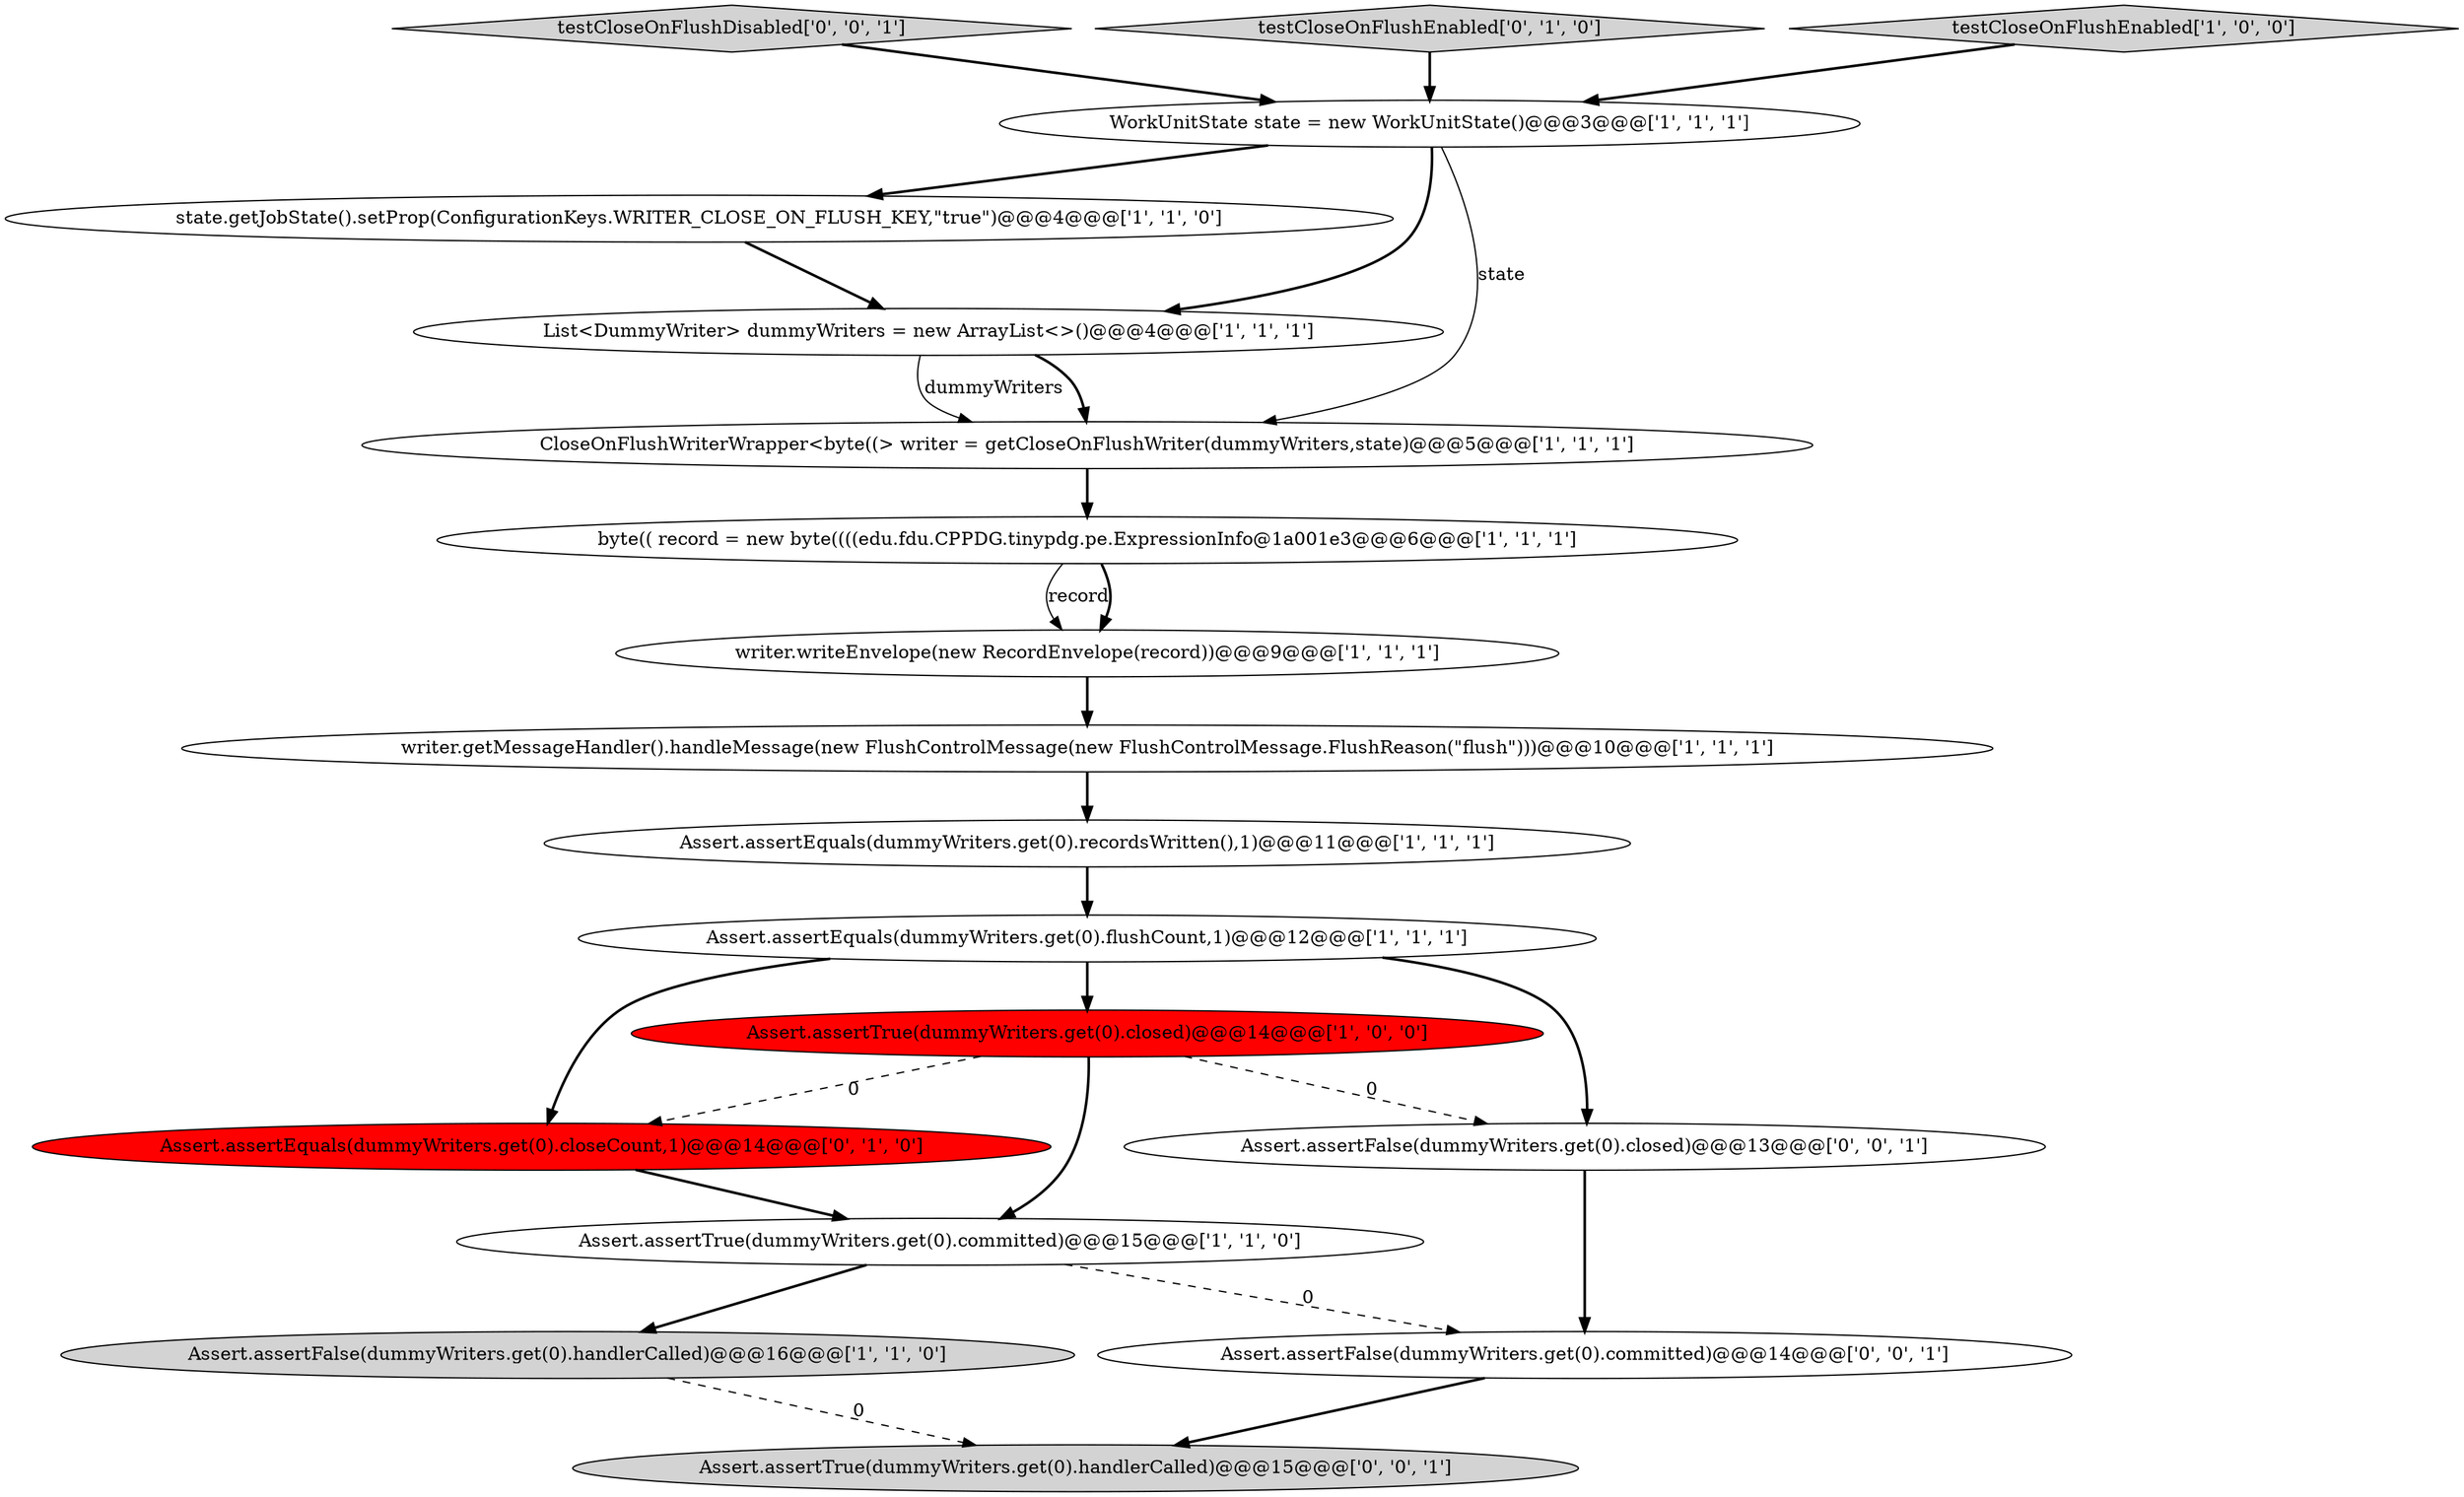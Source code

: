 digraph {
14 [style = filled, label = "Assert.assertEquals(dummyWriters.get(0).closeCount,1)@@@14@@@['0', '1', '0']", fillcolor = red, shape = ellipse image = "AAA1AAABBB2BBB"];
17 [style = filled, label = "testCloseOnFlushDisabled['0', '0', '1']", fillcolor = lightgray, shape = diamond image = "AAA0AAABBB3BBB"];
12 [style = filled, label = "writer.writeEnvelope(new RecordEnvelope(record))@@@9@@@['1', '1', '1']", fillcolor = white, shape = ellipse image = "AAA0AAABBB1BBB"];
16 [style = filled, label = "Assert.assertFalse(dummyWriters.get(0).committed)@@@14@@@['0', '0', '1']", fillcolor = white, shape = ellipse image = "AAA0AAABBB3BBB"];
5 [style = filled, label = "List<DummyWriter> dummyWriters = new ArrayList<>()@@@4@@@['1', '1', '1']", fillcolor = white, shape = ellipse image = "AAA0AAABBB1BBB"];
6 [style = filled, label = "Assert.assertFalse(dummyWriters.get(0).handlerCalled)@@@16@@@['1', '1', '0']", fillcolor = lightgray, shape = ellipse image = "AAA0AAABBB1BBB"];
3 [style = filled, label = "state.getJobState().setProp(ConfigurationKeys.WRITER_CLOSE_ON_FLUSH_KEY,\"true\")@@@4@@@['1', '1', '0']", fillcolor = white, shape = ellipse image = "AAA0AAABBB1BBB"];
4 [style = filled, label = "Assert.assertEquals(dummyWriters.get(0).flushCount,1)@@@12@@@['1', '1', '1']", fillcolor = white, shape = ellipse image = "AAA0AAABBB1BBB"];
7 [style = filled, label = "Assert.assertEquals(dummyWriters.get(0).recordsWritten(),1)@@@11@@@['1', '1', '1']", fillcolor = white, shape = ellipse image = "AAA0AAABBB1BBB"];
11 [style = filled, label = "writer.getMessageHandler().handleMessage(new FlushControlMessage(new FlushControlMessage.FlushReason(\"flush\")))@@@10@@@['1', '1', '1']", fillcolor = white, shape = ellipse image = "AAA0AAABBB1BBB"];
2 [style = filled, label = "Assert.assertTrue(dummyWriters.get(0).committed)@@@15@@@['1', '1', '0']", fillcolor = white, shape = ellipse image = "AAA0AAABBB1BBB"];
8 [style = filled, label = "CloseOnFlushWriterWrapper<byte((> writer = getCloseOnFlushWriter(dummyWriters,state)@@@5@@@['1', '1', '1']", fillcolor = white, shape = ellipse image = "AAA0AAABBB1BBB"];
13 [style = filled, label = "testCloseOnFlushEnabled['0', '1', '0']", fillcolor = lightgray, shape = diamond image = "AAA0AAABBB2BBB"];
10 [style = filled, label = "byte(( record = new byte((((edu.fdu.CPPDG.tinypdg.pe.ExpressionInfo@1a001e3@@@6@@@['1', '1', '1']", fillcolor = white, shape = ellipse image = "AAA0AAABBB1BBB"];
9 [style = filled, label = "testCloseOnFlushEnabled['1', '0', '0']", fillcolor = lightgray, shape = diamond image = "AAA0AAABBB1BBB"];
1 [style = filled, label = "Assert.assertTrue(dummyWriters.get(0).closed)@@@14@@@['1', '0', '0']", fillcolor = red, shape = ellipse image = "AAA1AAABBB1BBB"];
0 [style = filled, label = "WorkUnitState state = new WorkUnitState()@@@3@@@['1', '1', '1']", fillcolor = white, shape = ellipse image = "AAA0AAABBB1BBB"];
18 [style = filled, label = "Assert.assertTrue(dummyWriters.get(0).handlerCalled)@@@15@@@['0', '0', '1']", fillcolor = lightgray, shape = ellipse image = "AAA0AAABBB3BBB"];
15 [style = filled, label = "Assert.assertFalse(dummyWriters.get(0).closed)@@@13@@@['0', '0', '1']", fillcolor = white, shape = ellipse image = "AAA0AAABBB3BBB"];
0->3 [style = bold, label=""];
5->8 [style = bold, label=""];
8->10 [style = bold, label=""];
4->14 [style = bold, label=""];
10->12 [style = solid, label="record"];
16->18 [style = bold, label=""];
9->0 [style = bold, label=""];
1->14 [style = dashed, label="0"];
2->6 [style = bold, label=""];
1->15 [style = dashed, label="0"];
4->15 [style = bold, label=""];
12->11 [style = bold, label=""];
7->4 [style = bold, label=""];
15->16 [style = bold, label=""];
6->18 [style = dashed, label="0"];
3->5 [style = bold, label=""];
17->0 [style = bold, label=""];
10->12 [style = bold, label=""];
2->16 [style = dashed, label="0"];
13->0 [style = bold, label=""];
4->1 [style = bold, label=""];
1->2 [style = bold, label=""];
14->2 [style = bold, label=""];
5->8 [style = solid, label="dummyWriters"];
0->8 [style = solid, label="state"];
11->7 [style = bold, label=""];
0->5 [style = bold, label=""];
}
